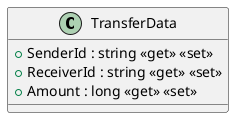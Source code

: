 @startuml
class TransferData {
    + SenderId : string <<get>> <<set>>
    + ReceiverId : string <<get>> <<set>>
    + Amount : long <<get>> <<set>>
}
@enduml
